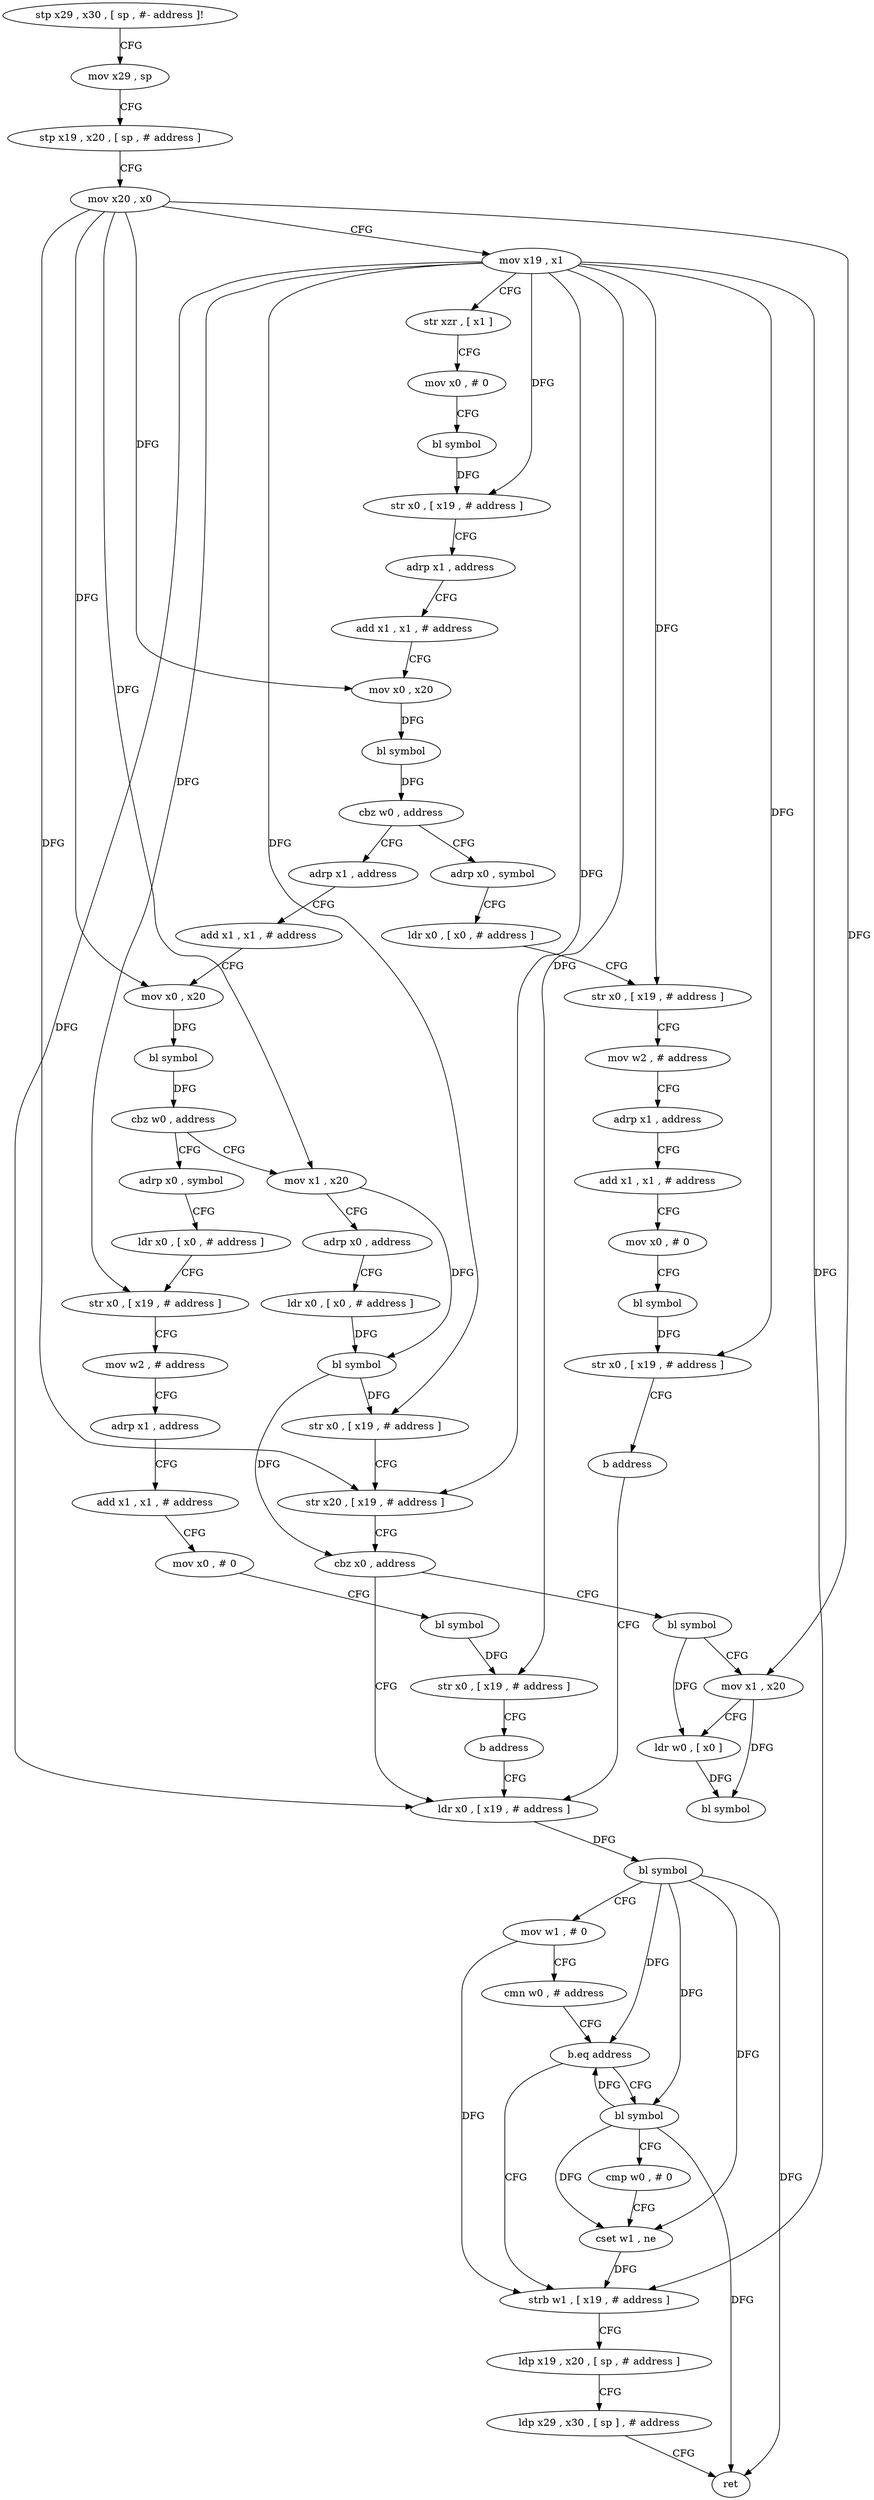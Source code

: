 digraph "func" {
"4251356" [label = "stp x29 , x30 , [ sp , #- address ]!" ]
"4251360" [label = "mov x29 , sp" ]
"4251364" [label = "stp x19 , x20 , [ sp , # address ]" ]
"4251368" [label = "mov x20 , x0" ]
"4251372" [label = "mov x19 , x1" ]
"4251376" [label = "str xzr , [ x1 ]" ]
"4251380" [label = "mov x0 , # 0" ]
"4251384" [label = "bl symbol" ]
"4251388" [label = "str x0 , [ x19 , # address ]" ]
"4251392" [label = "adrp x1 , address" ]
"4251396" [label = "add x1 , x1 , # address" ]
"4251400" [label = "mov x0 , x20" ]
"4251404" [label = "bl symbol" ]
"4251408" [label = "cbz w0 , address" ]
"4251508" [label = "adrp x0 , symbol" ]
"4251412" [label = "adrp x1 , address" ]
"4251512" [label = "ldr x0 , [ x0 , # address ]" ]
"4251516" [label = "str x0 , [ x19 , # address ]" ]
"4251520" [label = "mov w2 , # address" ]
"4251524" [label = "adrp x1 , address" ]
"4251528" [label = "add x1 , x1 , # address" ]
"4251532" [label = "mov x0 , # 0" ]
"4251536" [label = "bl symbol" ]
"4251540" [label = "str x0 , [ x19 , # address ]" ]
"4251544" [label = "b address" ]
"4251460" [label = "ldr x0 , [ x19 , # address ]" ]
"4251416" [label = "add x1 , x1 , # address" ]
"4251420" [label = "mov x0 , x20" ]
"4251424" [label = "bl symbol" ]
"4251428" [label = "cbz w0 , address" ]
"4251548" [label = "adrp x0 , symbol" ]
"4251432" [label = "mov x1 , x20" ]
"4251464" [label = "bl symbol" ]
"4251468" [label = "mov w1 , # 0" ]
"4251472" [label = "cmn w0 , # address" ]
"4251476" [label = "b.eq address" ]
"4251492" [label = "strb w1 , [ x19 , # address ]" ]
"4251480" [label = "bl symbol" ]
"4251552" [label = "ldr x0 , [ x0 , # address ]" ]
"4251556" [label = "str x0 , [ x19 , # address ]" ]
"4251560" [label = "mov w2 , # address" ]
"4251564" [label = "adrp x1 , address" ]
"4251568" [label = "add x1 , x1 , # address" ]
"4251572" [label = "mov x0 , # 0" ]
"4251576" [label = "bl symbol" ]
"4251580" [label = "str x0 , [ x19 , # address ]" ]
"4251584" [label = "b address" ]
"4251436" [label = "adrp x0 , address" ]
"4251440" [label = "ldr x0 , [ x0 , # address ]" ]
"4251444" [label = "bl symbol" ]
"4251448" [label = "str x0 , [ x19 , # address ]" ]
"4251452" [label = "str x20 , [ x19 , # address ]" ]
"4251456" [label = "cbz x0 , address" ]
"4251588" [label = "bl symbol" ]
"4251496" [label = "ldp x19 , x20 , [ sp , # address ]" ]
"4251500" [label = "ldp x29 , x30 , [ sp ] , # address" ]
"4251504" [label = "ret" ]
"4251484" [label = "cmp w0 , # 0" ]
"4251488" [label = "cset w1 , ne" ]
"4251592" [label = "mov x1 , x20" ]
"4251596" [label = "ldr w0 , [ x0 ]" ]
"4251600" [label = "bl symbol" ]
"4251356" -> "4251360" [ label = "CFG" ]
"4251360" -> "4251364" [ label = "CFG" ]
"4251364" -> "4251368" [ label = "CFG" ]
"4251368" -> "4251372" [ label = "CFG" ]
"4251368" -> "4251400" [ label = "DFG" ]
"4251368" -> "4251420" [ label = "DFG" ]
"4251368" -> "4251432" [ label = "DFG" ]
"4251368" -> "4251452" [ label = "DFG" ]
"4251368" -> "4251592" [ label = "DFG" ]
"4251372" -> "4251376" [ label = "CFG" ]
"4251372" -> "4251388" [ label = "DFG" ]
"4251372" -> "4251516" [ label = "DFG" ]
"4251372" -> "4251540" [ label = "DFG" ]
"4251372" -> "4251460" [ label = "DFG" ]
"4251372" -> "4251556" [ label = "DFG" ]
"4251372" -> "4251580" [ label = "DFG" ]
"4251372" -> "4251448" [ label = "DFG" ]
"4251372" -> "4251452" [ label = "DFG" ]
"4251372" -> "4251492" [ label = "DFG" ]
"4251376" -> "4251380" [ label = "CFG" ]
"4251380" -> "4251384" [ label = "CFG" ]
"4251384" -> "4251388" [ label = "DFG" ]
"4251388" -> "4251392" [ label = "CFG" ]
"4251392" -> "4251396" [ label = "CFG" ]
"4251396" -> "4251400" [ label = "CFG" ]
"4251400" -> "4251404" [ label = "DFG" ]
"4251404" -> "4251408" [ label = "DFG" ]
"4251408" -> "4251508" [ label = "CFG" ]
"4251408" -> "4251412" [ label = "CFG" ]
"4251508" -> "4251512" [ label = "CFG" ]
"4251412" -> "4251416" [ label = "CFG" ]
"4251512" -> "4251516" [ label = "CFG" ]
"4251516" -> "4251520" [ label = "CFG" ]
"4251520" -> "4251524" [ label = "CFG" ]
"4251524" -> "4251528" [ label = "CFG" ]
"4251528" -> "4251532" [ label = "CFG" ]
"4251532" -> "4251536" [ label = "CFG" ]
"4251536" -> "4251540" [ label = "DFG" ]
"4251540" -> "4251544" [ label = "CFG" ]
"4251544" -> "4251460" [ label = "CFG" ]
"4251460" -> "4251464" [ label = "DFG" ]
"4251416" -> "4251420" [ label = "CFG" ]
"4251420" -> "4251424" [ label = "DFG" ]
"4251424" -> "4251428" [ label = "DFG" ]
"4251428" -> "4251548" [ label = "CFG" ]
"4251428" -> "4251432" [ label = "CFG" ]
"4251548" -> "4251552" [ label = "CFG" ]
"4251432" -> "4251436" [ label = "CFG" ]
"4251432" -> "4251444" [ label = "DFG" ]
"4251464" -> "4251468" [ label = "CFG" ]
"4251464" -> "4251476" [ label = "DFG" ]
"4251464" -> "4251504" [ label = "DFG" ]
"4251464" -> "4251480" [ label = "DFG" ]
"4251464" -> "4251488" [ label = "DFG" ]
"4251468" -> "4251472" [ label = "CFG" ]
"4251468" -> "4251492" [ label = "DFG" ]
"4251472" -> "4251476" [ label = "CFG" ]
"4251476" -> "4251492" [ label = "CFG" ]
"4251476" -> "4251480" [ label = "CFG" ]
"4251492" -> "4251496" [ label = "CFG" ]
"4251480" -> "4251484" [ label = "CFG" ]
"4251480" -> "4251476" [ label = "DFG" ]
"4251480" -> "4251504" [ label = "DFG" ]
"4251480" -> "4251488" [ label = "DFG" ]
"4251552" -> "4251556" [ label = "CFG" ]
"4251556" -> "4251560" [ label = "CFG" ]
"4251560" -> "4251564" [ label = "CFG" ]
"4251564" -> "4251568" [ label = "CFG" ]
"4251568" -> "4251572" [ label = "CFG" ]
"4251572" -> "4251576" [ label = "CFG" ]
"4251576" -> "4251580" [ label = "DFG" ]
"4251580" -> "4251584" [ label = "CFG" ]
"4251584" -> "4251460" [ label = "CFG" ]
"4251436" -> "4251440" [ label = "CFG" ]
"4251440" -> "4251444" [ label = "DFG" ]
"4251444" -> "4251448" [ label = "DFG" ]
"4251444" -> "4251456" [ label = "DFG" ]
"4251448" -> "4251452" [ label = "CFG" ]
"4251452" -> "4251456" [ label = "CFG" ]
"4251456" -> "4251588" [ label = "CFG" ]
"4251456" -> "4251460" [ label = "CFG" ]
"4251588" -> "4251592" [ label = "CFG" ]
"4251588" -> "4251596" [ label = "DFG" ]
"4251496" -> "4251500" [ label = "CFG" ]
"4251500" -> "4251504" [ label = "CFG" ]
"4251484" -> "4251488" [ label = "CFG" ]
"4251488" -> "4251492" [ label = "DFG" ]
"4251592" -> "4251596" [ label = "CFG" ]
"4251592" -> "4251600" [ label = "DFG" ]
"4251596" -> "4251600" [ label = "DFG" ]
}
